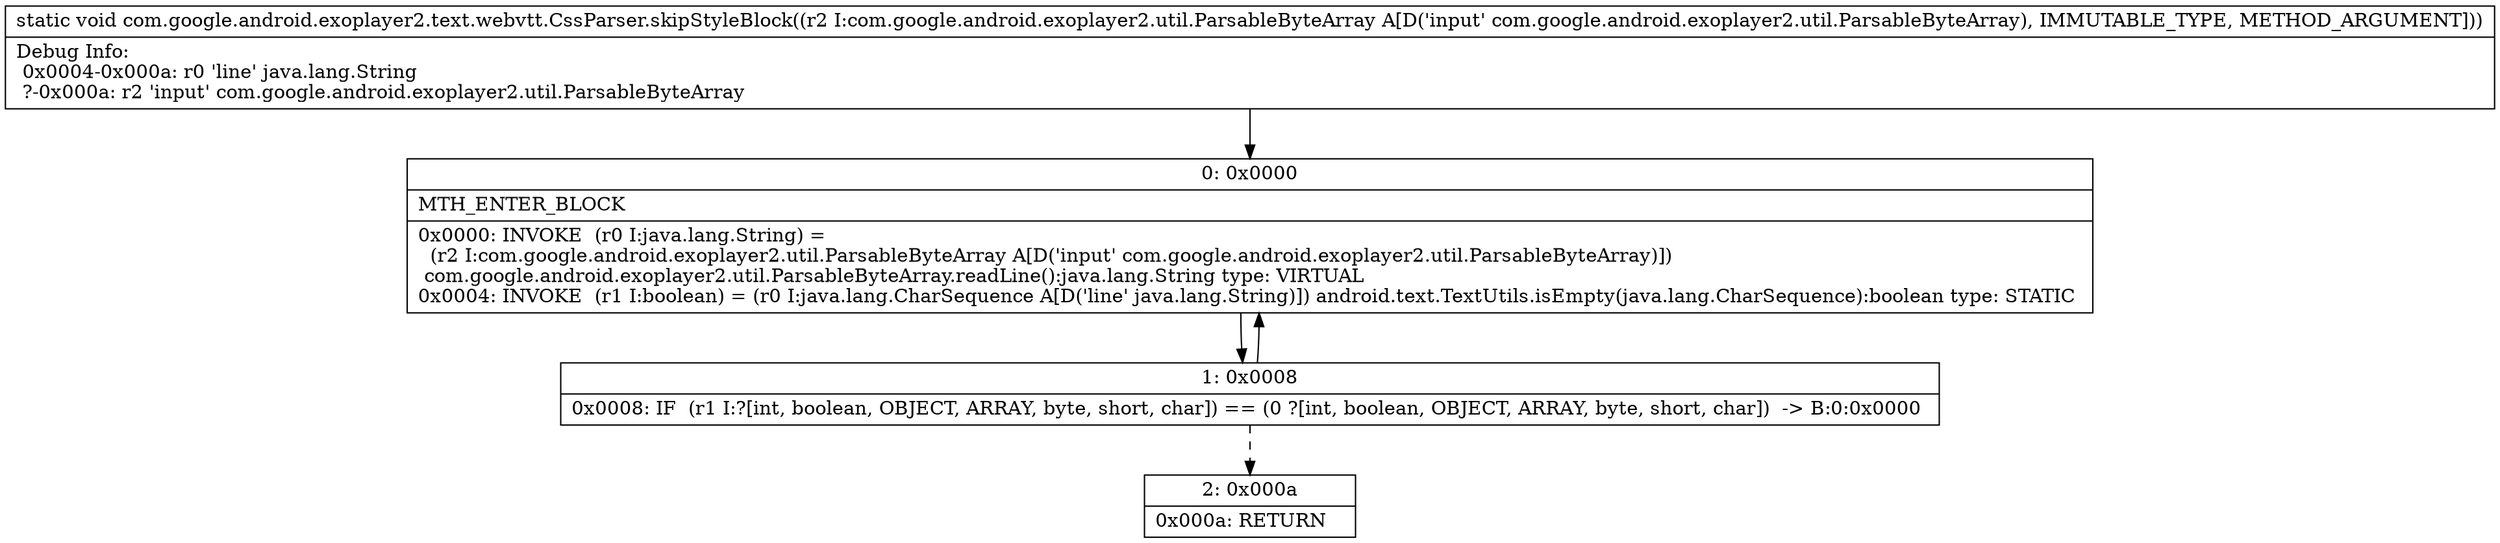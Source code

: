 digraph "CFG forcom.google.android.exoplayer2.text.webvtt.CssParser.skipStyleBlock(Lcom\/google\/android\/exoplayer2\/util\/ParsableByteArray;)V" {
Node_0 [shape=record,label="{0\:\ 0x0000|MTH_ENTER_BLOCK\l|0x0000: INVOKE  (r0 I:java.lang.String) = \l  (r2 I:com.google.android.exoplayer2.util.ParsableByteArray A[D('input' com.google.android.exoplayer2.util.ParsableByteArray)])\l com.google.android.exoplayer2.util.ParsableByteArray.readLine():java.lang.String type: VIRTUAL \l0x0004: INVOKE  (r1 I:boolean) = (r0 I:java.lang.CharSequence A[D('line' java.lang.String)]) android.text.TextUtils.isEmpty(java.lang.CharSequence):boolean type: STATIC \l}"];
Node_1 [shape=record,label="{1\:\ 0x0008|0x0008: IF  (r1 I:?[int, boolean, OBJECT, ARRAY, byte, short, char]) == (0 ?[int, boolean, OBJECT, ARRAY, byte, short, char])  \-\> B:0:0x0000 \l}"];
Node_2 [shape=record,label="{2\:\ 0x000a|0x000a: RETURN   \l}"];
MethodNode[shape=record,label="{static void com.google.android.exoplayer2.text.webvtt.CssParser.skipStyleBlock((r2 I:com.google.android.exoplayer2.util.ParsableByteArray A[D('input' com.google.android.exoplayer2.util.ParsableByteArray), IMMUTABLE_TYPE, METHOD_ARGUMENT]))  | Debug Info:\l  0x0004\-0x000a: r0 'line' java.lang.String\l  ?\-0x000a: r2 'input' com.google.android.exoplayer2.util.ParsableByteArray\l}"];
MethodNode -> Node_0;
Node_0 -> Node_1;
Node_1 -> Node_0;
Node_1 -> Node_2[style=dashed];
}

